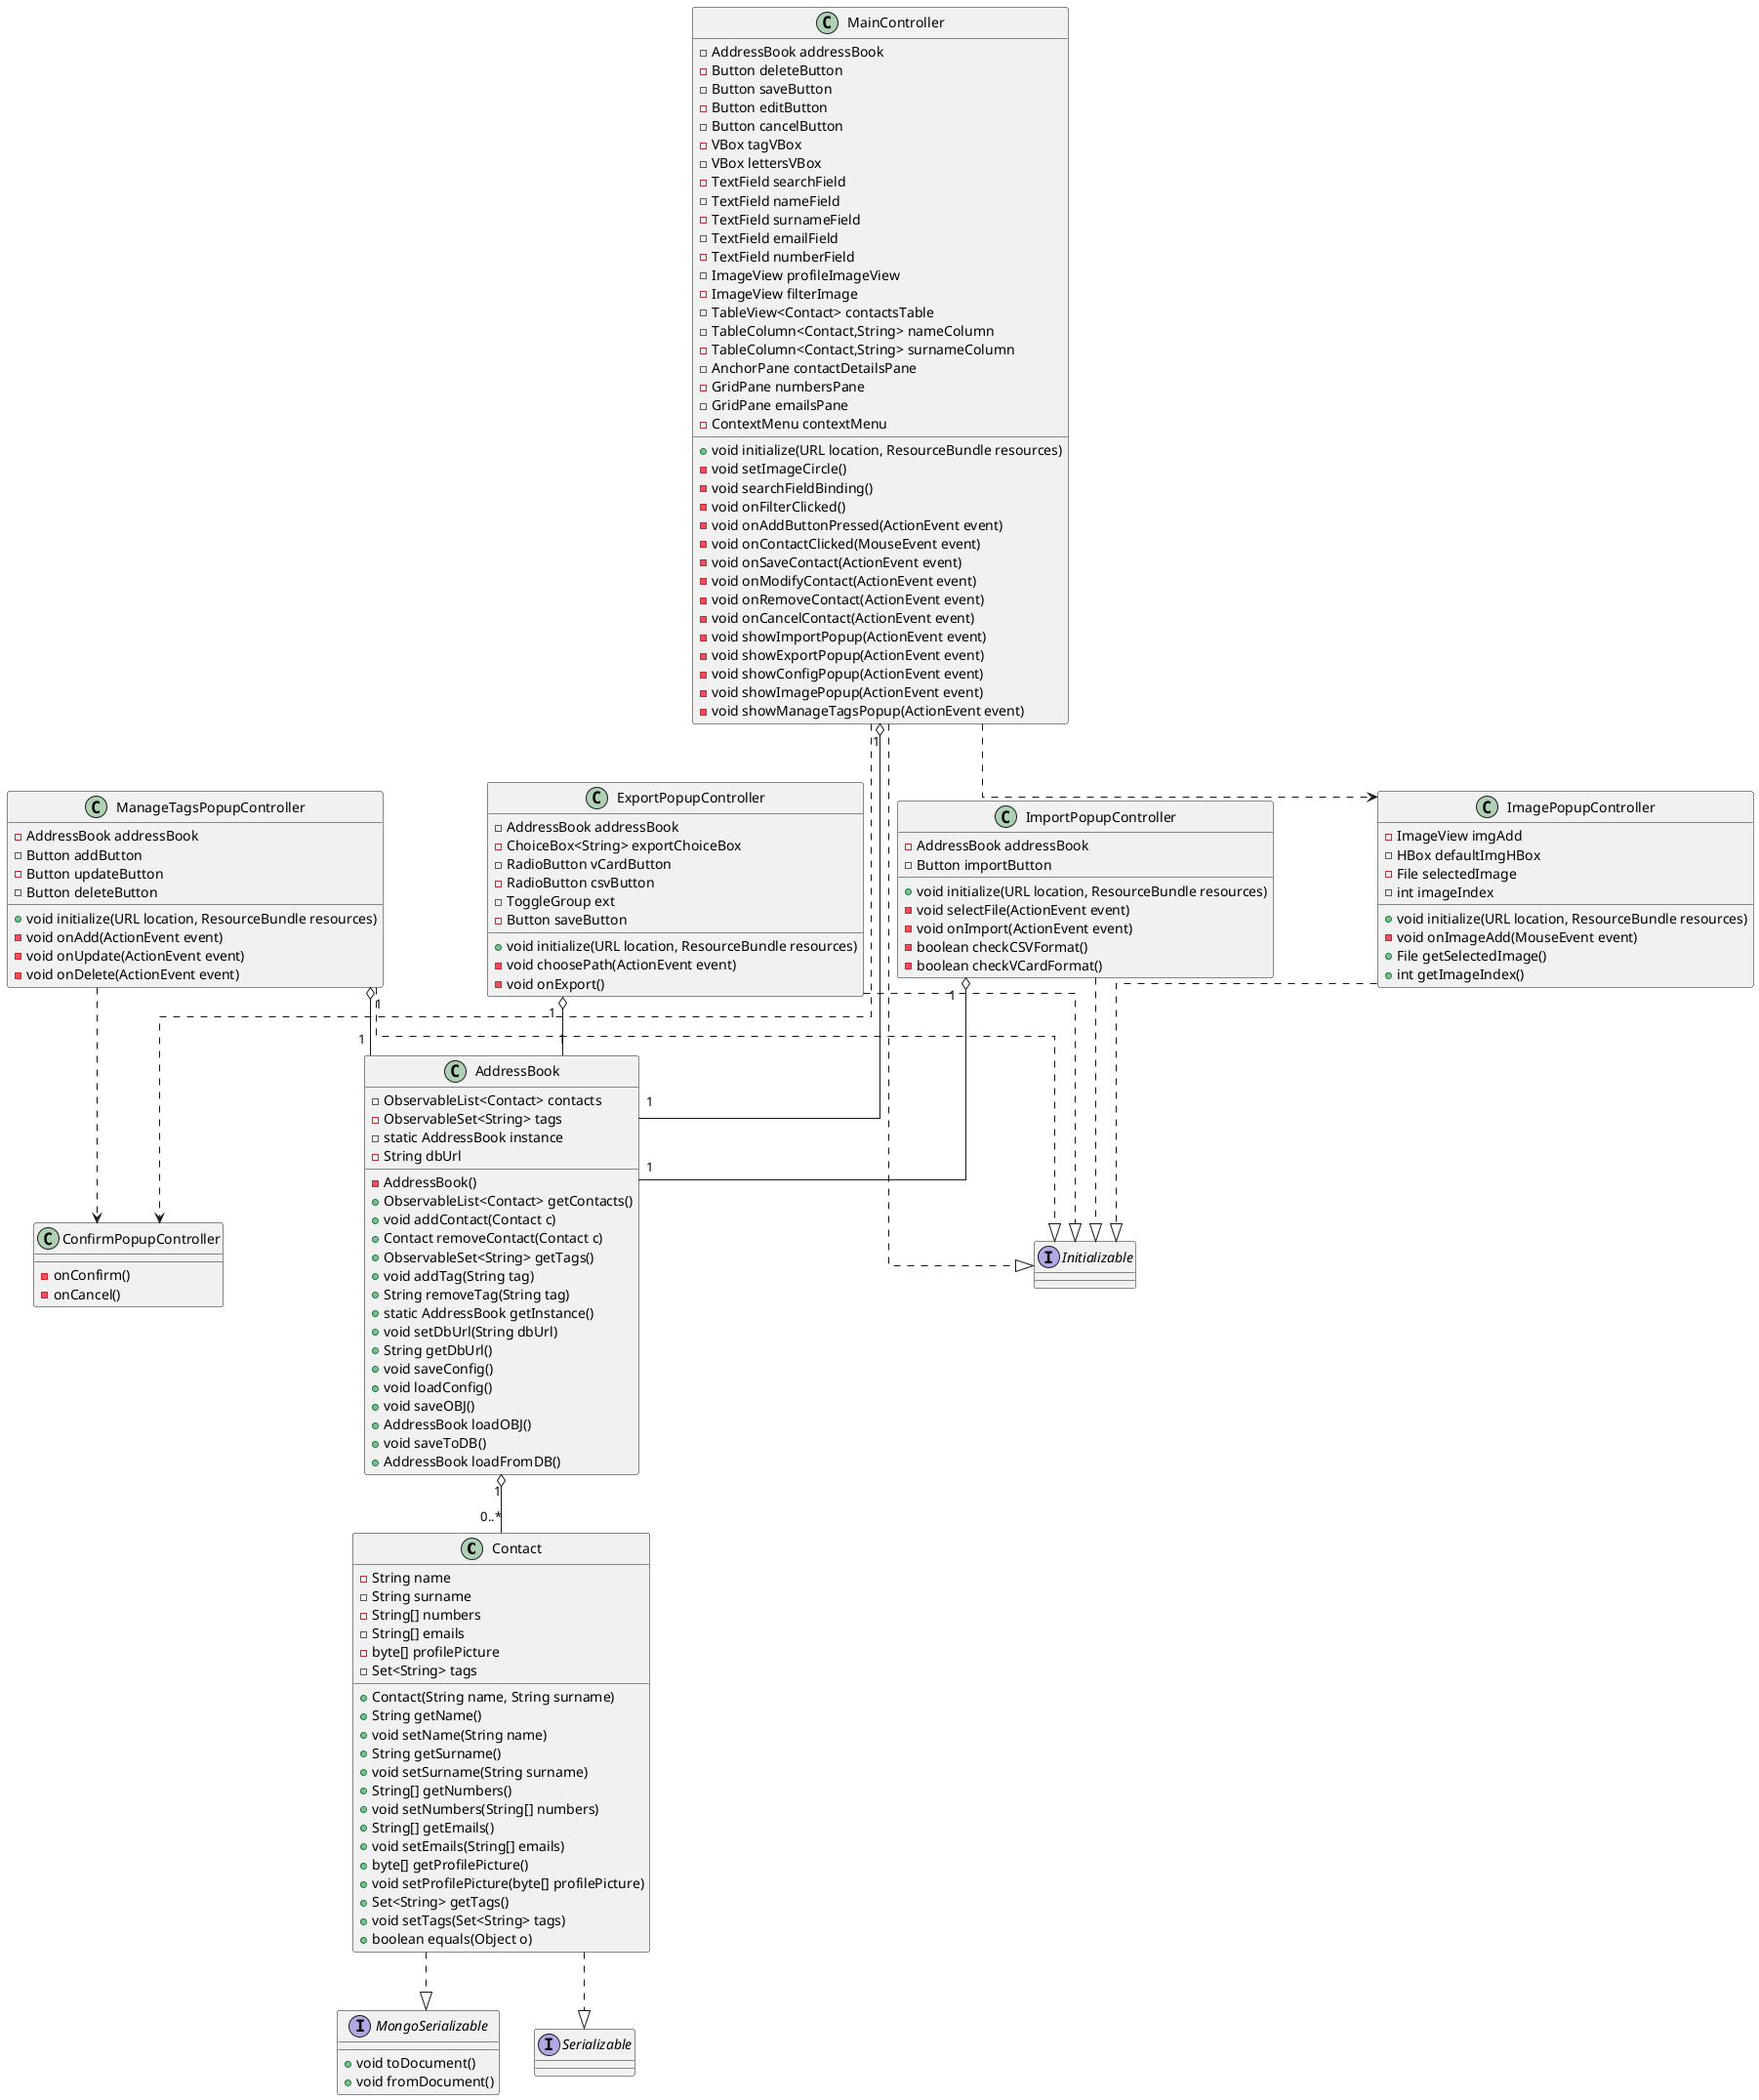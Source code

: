 @startuml DiagrammaDelleClassi
skinparam linetype ortho
'left to right direction

class Contact {
    - String name 
    - String surname 
    - String[] numbers
    - String[] emails
    - byte[] profilePicture
    - Set<String> tags

    + Contact(String name, String surname)
    + String getName()
    + void setName(String name)
    + String getSurname()
    + void setSurname(String surname)
    + String[] getNumbers()
    + void setNumbers(String[] numbers)
    + String[] getEmails()
    + void setEmails(String[] emails)
    + byte[] getProfilePicture()
    + void setProfilePicture(byte[] profilePicture)
    + Set<String> getTags()
    + void setTags(Set<String> tags)
    + boolean equals(Object o)
    
}

interface MongoSerializable {
    +void toDocument() 
    +void fromDocument()
}

Contact ..|> MongoSerializable

class AddressBook {
    - ObservableList<Contact> contacts
    - ObservableSet<String> tags
    - static AddressBook instance
    - String dbUrl 

    - AddressBook()
    + ObservableList<Contact> getContacts()
    + void addContact(Contact c)
    + Contact removeContact(Contact c)
    + ObservableSet<String> getTags()
    + void addTag(String tag)
    + String removeTag(String tag)
    + static AddressBook getInstance()
    + void setDbUrl(String dbUrl)
    + String getDbUrl()    
    + void saveConfig()
    + void loadConfig()
    + void saveOBJ()
    + AddressBook loadOBJ()
    + void saveToDB()
    + AddressBook loadFromDB()
    
}

interface Serializable
Contact ..|> Serializable
AddressBook "1" o-- "0..*" Contact

class MainController {
    - AddressBook addressBook
    - Button deleteButton
    - Button saveButton
    - Button editButton
    - Button cancelButton
    - VBox tagVBox
    - VBox lettersVBox
    - TextField searchField
    - TextField nameField
    - TextField surnameField
    - TextField emailField
    - TextField numberField
    - ImageView profileImageView
    - ImageView filterImage
    - TableView<Contact> contactsTable
    - TableColumn<Contact,String> nameColumn
    - TableColumn<Contact,String> surnameColumn
    - AnchorPane contactDetailsPane
    - GridPane numbersPane
    - GridPane emailsPane
    - ContextMenu contextMenu

    + void initialize(URL location, ResourceBundle resources)
    - void setImageCircle()
    - void searchFieldBinding()    
    - void onFilterClicked()
    - void onAddButtonPressed(ActionEvent event)
    - void onContactClicked(MouseEvent event)
    - void onSaveContact(ActionEvent event)
    - void onModifyContact(ActionEvent event)
    - void onRemoveContact(ActionEvent event)
    - void onCancelContact(ActionEvent event)
    - void showImportPopup(ActionEvent event)
    - void showExportPopup(ActionEvent event)
    - void showConfigPopup(ActionEvent event)
    - void showImagePopup(ActionEvent event)
    - void showManageTagsPopup(ActionEvent event)
}

MainController ..> ImagePopupController


interface Initializable
MainController ..|> Initializable
MainController "1" o-- "1" AddressBook

class ImportPopupController {
    - AddressBook addressBook
    - Button importButton
    + void initialize(URL location, ResourceBundle resources)
    - void selectFile(ActionEvent event)
    - void onImport(ActionEvent event)
    - boolean checkCSVFormat()
    - boolean checkVCardFormat()
}

ImportPopupController ..|> Initializable
ImportPopupController "1" o-- "1" AddressBook

class ExportPopupController {
    - AddressBook addressBook
    - ChoiceBox<String> exportChoiceBox
    - RadioButton vCardButton
    - RadioButton csvButton
    - ToggleGroup ext
    - Button saveButton

    + void initialize(URL location, ResourceBundle resources)
    - void choosePath(ActionEvent event)
    - void onExport()
}

ExportPopupController ..|> Initializable
ExportPopupController "1" o-- "1" AddressBook

class ManageTagsPopupController {
    - AddressBook addressBook
    - Button addButton
    - Button updateButton
    - Button deleteButton

    + void initialize(URL location, ResourceBundle resources)
    - void onAdd(ActionEvent event)
    - void onUpdate(ActionEvent event)
    - void onDelete(ActionEvent event)
}

ManageTagsPopupController ..|> Initializable
ManageTagsPopupController "1" o-- "1" AddressBook

class ImagePopupController {
    - ImageView imgAdd
    - HBox defaultImgHBox
    - File selectedImage
    - int imageIndex

    + void initialize(URL location, ResourceBundle resources)
    - void onImageAdd(MouseEvent event)
    + File getSelectedImage()
    + int getImageIndex()
}
ImagePopupController ..|> Initializable

class ConfirmPopupController {
    - onConfirm()
    - onCancel()
}
MainController ..> ConfirmPopupController
ManageTagsPopupController ..> ConfirmPopupController

@enduml